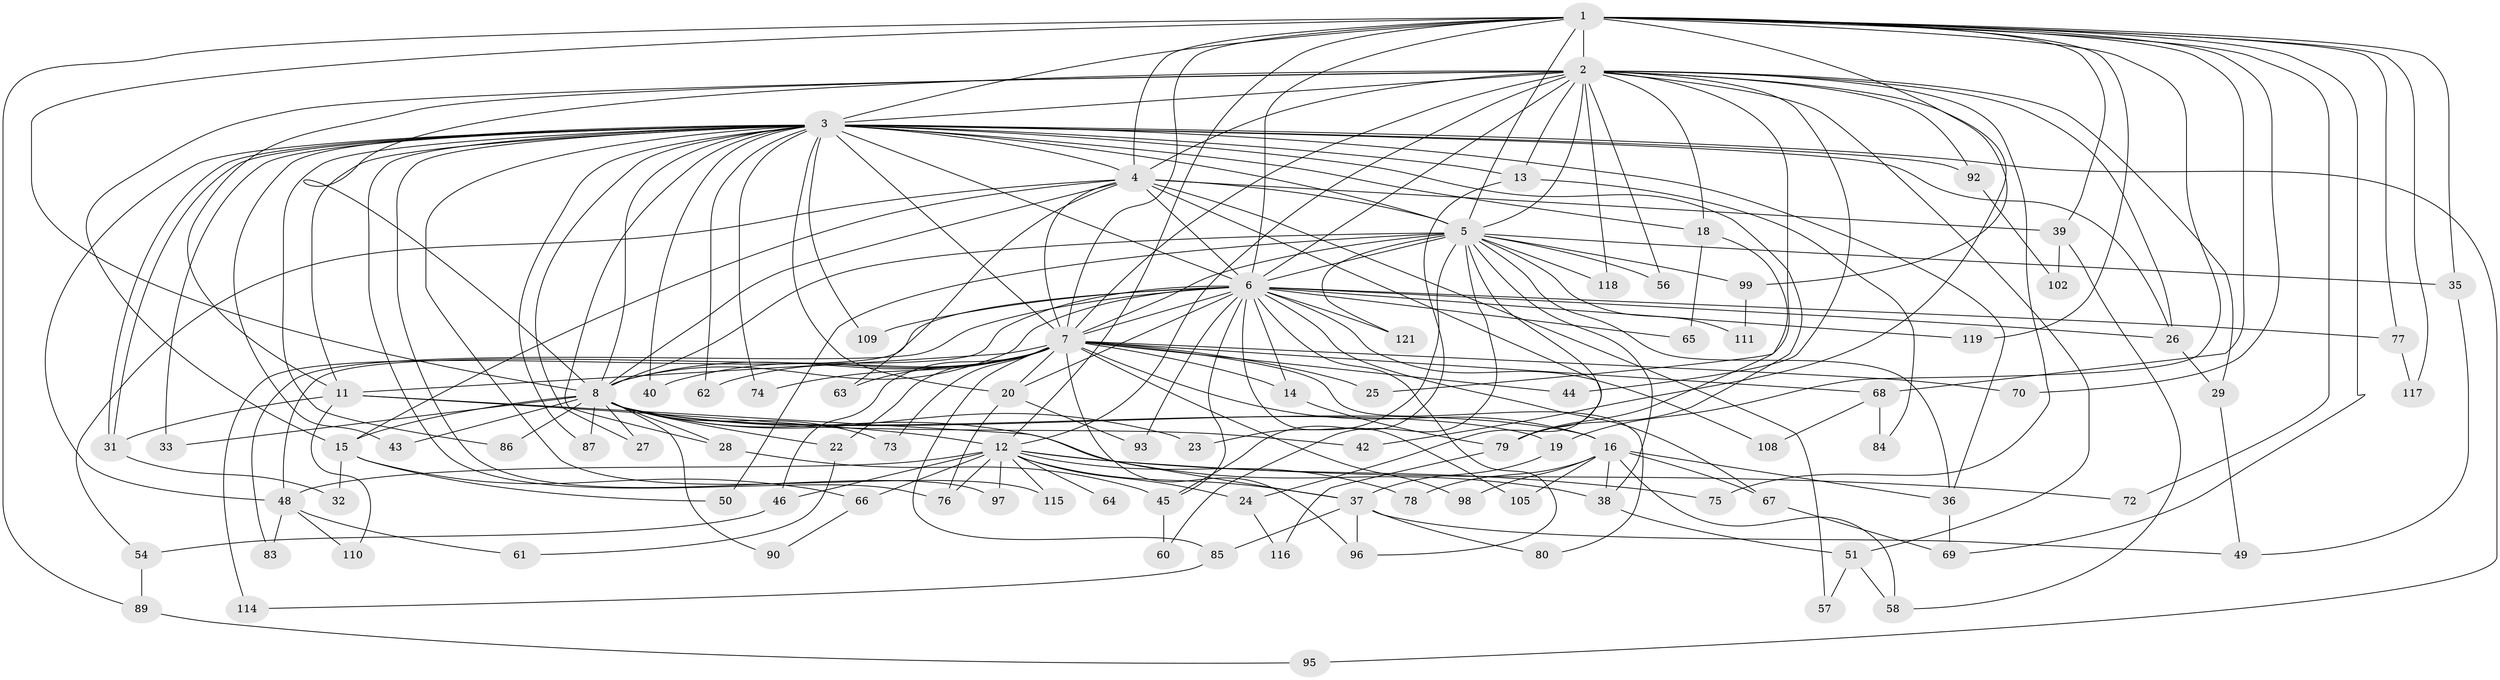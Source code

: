 // Generated by graph-tools (version 1.1) at 2025/51/02/27/25 19:51:45]
// undirected, 94 vertices, 217 edges
graph export_dot {
graph [start="1"]
  node [color=gray90,style=filled];
  1 [super="+107"];
  2 [super="+47"];
  3 [super="+9"];
  4 [super="+41"];
  5 [super="+17"];
  6 [super="+10"];
  7 [super="+71"];
  8 [super="+21"];
  11 [super="+30"];
  12 [super="+34"];
  13;
  14 [super="+112"];
  15;
  16 [super="+82"];
  18;
  19;
  20 [super="+120"];
  22;
  23;
  24;
  25;
  26 [super="+106"];
  27;
  28;
  29 [super="+113"];
  31 [super="+104"];
  32;
  33;
  35 [super="+53"];
  36 [super="+55"];
  37 [super="+59"];
  38 [super="+103"];
  39;
  40;
  42;
  43;
  44;
  45 [super="+88"];
  46;
  48 [super="+52"];
  49 [super="+122"];
  50;
  51 [super="+94"];
  54;
  56;
  57;
  58;
  60;
  61;
  62;
  63;
  64;
  65;
  66;
  67;
  68;
  69 [super="+81"];
  70;
  72;
  73;
  74;
  75;
  76 [super="+100"];
  77;
  78;
  79 [super="+91"];
  80;
  83;
  84;
  85;
  86;
  87;
  89;
  90;
  92;
  93;
  95;
  96 [super="+101"];
  97;
  98;
  99;
  102;
  105;
  108;
  109;
  110;
  111;
  114;
  115;
  116;
  117;
  118;
  119;
  121;
  1 -- 2;
  1 -- 3 [weight=2];
  1 -- 4;
  1 -- 5;
  1 -- 6 [weight=2];
  1 -- 7 [weight=2];
  1 -- 8;
  1 -- 12;
  1 -- 19;
  1 -- 35;
  1 -- 39;
  1 -- 68;
  1 -- 69;
  1 -- 70;
  1 -- 72;
  1 -- 77;
  1 -- 89;
  1 -- 99;
  1 -- 117;
  1 -- 119;
  2 -- 3 [weight=2];
  2 -- 4;
  2 -- 5;
  2 -- 6 [weight=2];
  2 -- 7;
  2 -- 8;
  2 -- 11;
  2 -- 12;
  2 -- 13;
  2 -- 15;
  2 -- 18;
  2 -- 25;
  2 -- 29;
  2 -- 42;
  2 -- 44;
  2 -- 51 [weight=2];
  2 -- 56;
  2 -- 75;
  2 -- 92;
  2 -- 118;
  2 -- 26;
  3 -- 4 [weight=2];
  3 -- 5 [weight=2];
  3 -- 6 [weight=4];
  3 -- 7 [weight=2];
  3 -- 8 [weight=2];
  3 -- 11;
  3 -- 13;
  3 -- 18;
  3 -- 26 [weight=2];
  3 -- 27;
  3 -- 28;
  3 -- 31;
  3 -- 31;
  3 -- 33;
  3 -- 36;
  3 -- 40;
  3 -- 62;
  3 -- 74;
  3 -- 76;
  3 -- 79;
  3 -- 86;
  3 -- 87;
  3 -- 95;
  3 -- 109;
  3 -- 97;
  3 -- 43;
  3 -- 115;
  3 -- 92;
  3 -- 48;
  3 -- 20;
  4 -- 5 [weight=2];
  4 -- 6 [weight=2];
  4 -- 7;
  4 -- 8 [weight=2];
  4 -- 15;
  4 -- 39;
  4 -- 54;
  4 -- 63;
  4 -- 79;
  4 -- 57;
  5 -- 6 [weight=2];
  5 -- 7;
  5 -- 8;
  5 -- 23;
  5 -- 24;
  5 -- 35 [weight=2];
  5 -- 50;
  5 -- 56;
  5 -- 60;
  5 -- 111;
  5 -- 121;
  5 -- 36;
  5 -- 99;
  5 -- 118;
  5 -- 38;
  6 -- 7 [weight=3];
  6 -- 8 [weight=2];
  6 -- 20;
  6 -- 45;
  6 -- 65;
  6 -- 77;
  6 -- 83;
  6 -- 96;
  6 -- 108;
  6 -- 114;
  6 -- 67;
  6 -- 105;
  6 -- 109;
  6 -- 14;
  6 -- 48;
  6 -- 119;
  6 -- 121;
  6 -- 26;
  6 -- 93;
  7 -- 8;
  7 -- 14;
  7 -- 16;
  7 -- 20;
  7 -- 22;
  7 -- 25;
  7 -- 40;
  7 -- 44;
  7 -- 46;
  7 -- 62;
  7 -- 63;
  7 -- 68;
  7 -- 70;
  7 -- 73;
  7 -- 80;
  7 -- 85;
  7 -- 96;
  7 -- 98;
  7 -- 74;
  7 -- 11;
  8 -- 16;
  8 -- 19;
  8 -- 22;
  8 -- 27;
  8 -- 33;
  8 -- 37;
  8 -- 42;
  8 -- 43;
  8 -- 73;
  8 -- 86;
  8 -- 87;
  8 -- 90;
  8 -- 23;
  8 -- 28;
  8 -- 15;
  11 -- 110;
  11 -- 31;
  11 -- 38;
  11 -- 12;
  12 -- 24;
  12 -- 37;
  12 -- 46;
  12 -- 48;
  12 -- 64 [weight=2];
  12 -- 66;
  12 -- 72;
  12 -- 78;
  12 -- 115;
  12 -- 97;
  12 -- 75;
  12 -- 76;
  13 -- 84;
  13 -- 45;
  14 -- 79;
  15 -- 32;
  15 -- 50;
  15 -- 66;
  16 -- 36;
  16 -- 38;
  16 -- 67;
  16 -- 78;
  16 -- 98;
  16 -- 105;
  16 -- 58;
  18 -- 65;
  18 -- 79;
  19 -- 37;
  20 -- 76;
  20 -- 93;
  22 -- 61;
  24 -- 116;
  26 -- 29 [weight=2];
  28 -- 45;
  29 -- 49;
  31 -- 32;
  35 -- 49;
  36 -- 69;
  37 -- 80;
  37 -- 49;
  37 -- 85;
  37 -- 96;
  38 -- 51;
  39 -- 58;
  39 -- 102;
  45 -- 60;
  46 -- 54;
  48 -- 61;
  48 -- 83;
  48 -- 110;
  51 -- 57;
  51 -- 58;
  54 -- 89;
  66 -- 90;
  67 -- 69;
  68 -- 84;
  68 -- 108;
  77 -- 117;
  79 -- 116;
  85 -- 114;
  89 -- 95;
  92 -- 102;
  99 -- 111;
}
